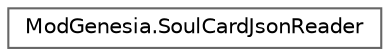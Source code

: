 digraph "Graphical Class Hierarchy"
{
 // LATEX_PDF_SIZE
  bgcolor="transparent";
  edge [fontname=Helvetica,fontsize=10,labelfontname=Helvetica,labelfontsize=10];
  node [fontname=Helvetica,fontsize=10,shape=box,height=0.2,width=0.4];
  rankdir="LR";
  Node0 [label="ModGenesia.SoulCardJsonReader",height=0.2,width=0.4,color="grey40", fillcolor="white", style="filled",URL="$struct_mod_genesia_1_1_soul_card_json_reader.html",tooltip=" "];
}
